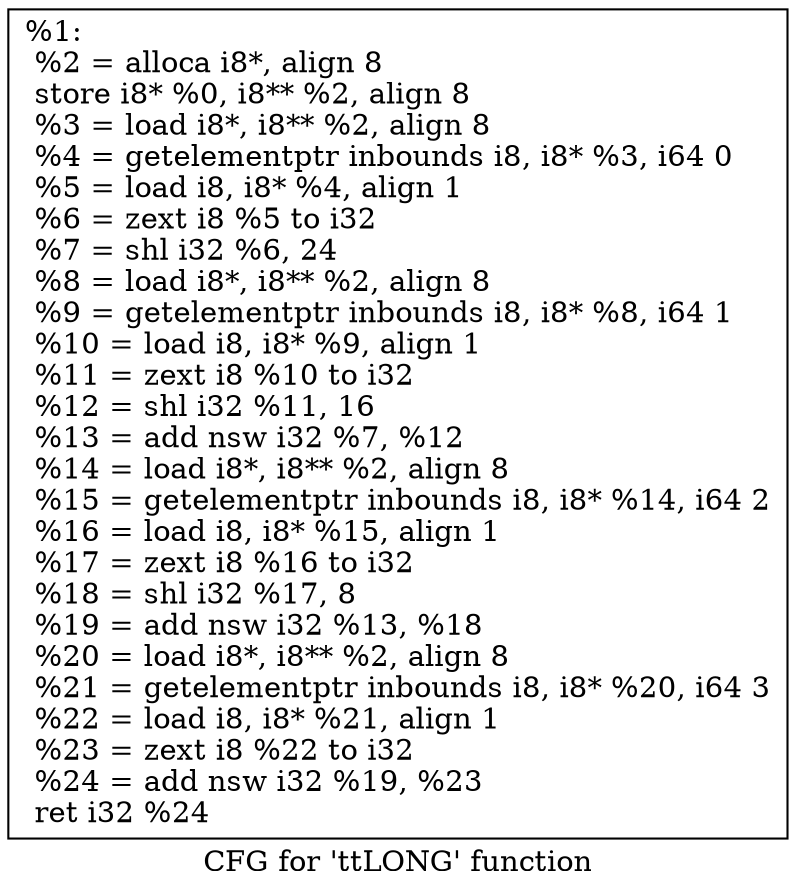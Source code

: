 digraph "CFG for 'ttLONG' function" {
	label="CFG for 'ttLONG' function";

	Node0x29b12f0 [shape=record,label="{%1:\l  %2 = alloca i8*, align 8\l  store i8* %0, i8** %2, align 8\l  %3 = load i8*, i8** %2, align 8\l  %4 = getelementptr inbounds i8, i8* %3, i64 0\l  %5 = load i8, i8* %4, align 1\l  %6 = zext i8 %5 to i32\l  %7 = shl i32 %6, 24\l  %8 = load i8*, i8** %2, align 8\l  %9 = getelementptr inbounds i8, i8* %8, i64 1\l  %10 = load i8, i8* %9, align 1\l  %11 = zext i8 %10 to i32\l  %12 = shl i32 %11, 16\l  %13 = add nsw i32 %7, %12\l  %14 = load i8*, i8** %2, align 8\l  %15 = getelementptr inbounds i8, i8* %14, i64 2\l  %16 = load i8, i8* %15, align 1\l  %17 = zext i8 %16 to i32\l  %18 = shl i32 %17, 8\l  %19 = add nsw i32 %13, %18\l  %20 = load i8*, i8** %2, align 8\l  %21 = getelementptr inbounds i8, i8* %20, i64 3\l  %22 = load i8, i8* %21, align 1\l  %23 = zext i8 %22 to i32\l  %24 = add nsw i32 %19, %23\l  ret i32 %24\l}"];
}
